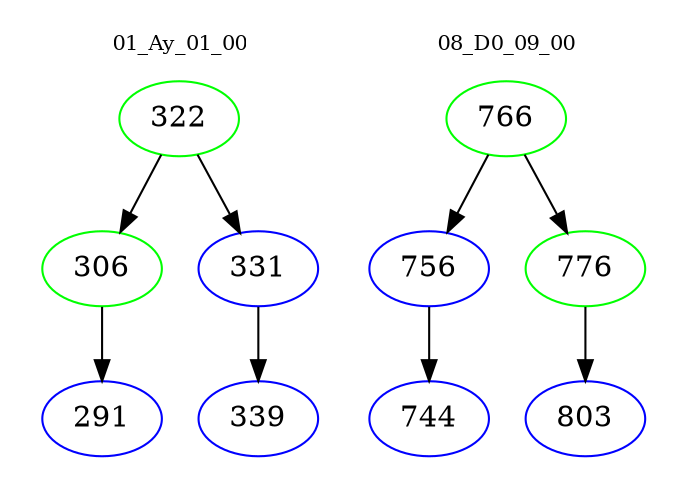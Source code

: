 digraph{
subgraph cluster_0 {
color = white
label = "01_Ay_01_00";
fontsize=10;
T0_322 [label="322", color="green"]
T0_322 -> T0_306 [color="black"]
T0_306 [label="306", color="green"]
T0_306 -> T0_291 [color="black"]
T0_291 [label="291", color="blue"]
T0_322 -> T0_331 [color="black"]
T0_331 [label="331", color="blue"]
T0_331 -> T0_339 [color="black"]
T0_339 [label="339", color="blue"]
}
subgraph cluster_1 {
color = white
label = "08_D0_09_00";
fontsize=10;
T1_766 [label="766", color="green"]
T1_766 -> T1_756 [color="black"]
T1_756 [label="756", color="blue"]
T1_756 -> T1_744 [color="black"]
T1_744 [label="744", color="blue"]
T1_766 -> T1_776 [color="black"]
T1_776 [label="776", color="green"]
T1_776 -> T1_803 [color="black"]
T1_803 [label="803", color="blue"]
}
}
